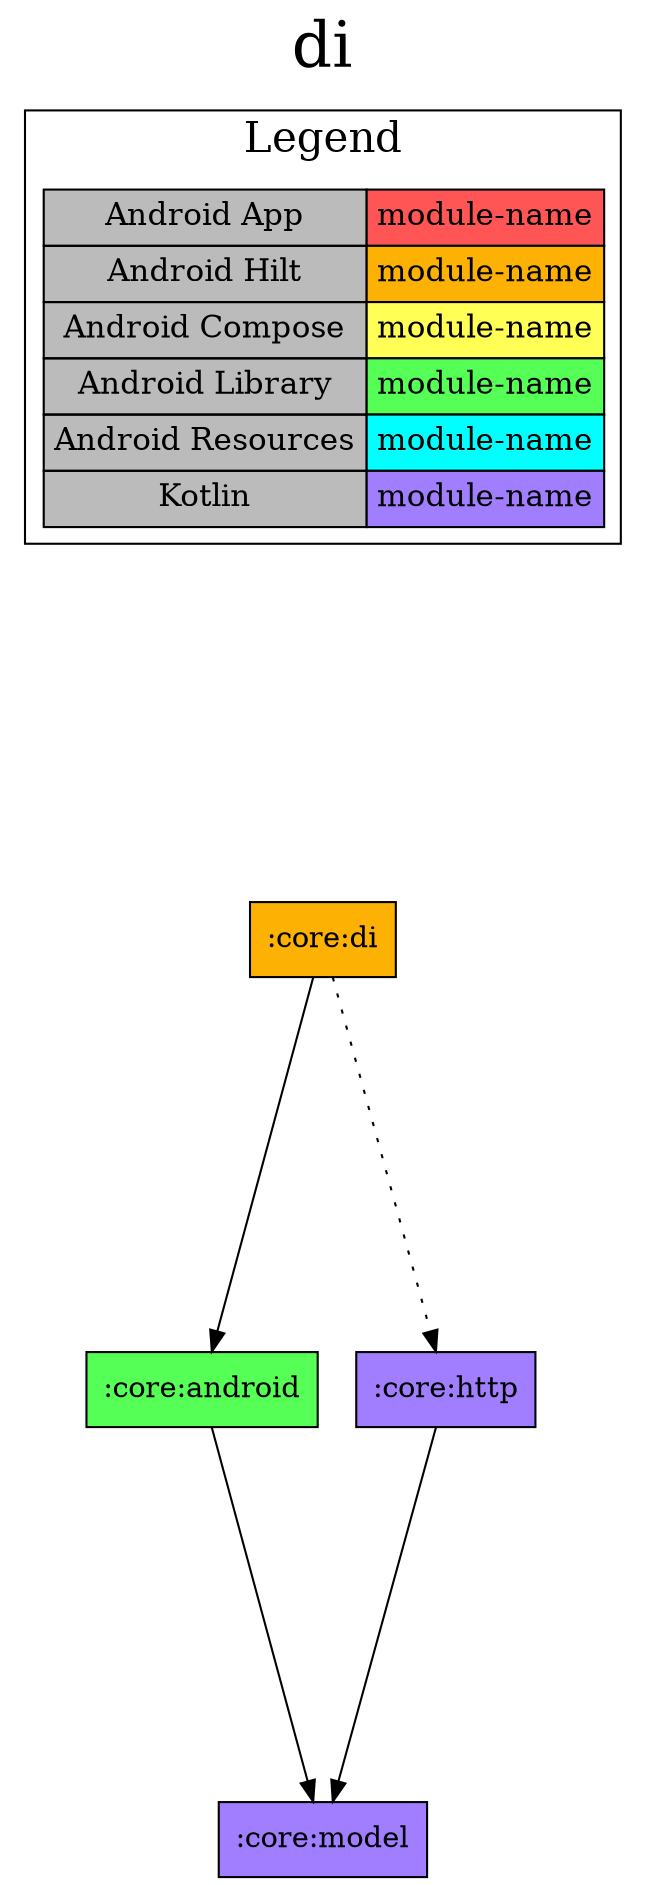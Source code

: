 digraph {
edge ["dir"="forward"]
graph ["dpi"="100","label"="di","labelloc"="t","fontsize"="30","ranksep"="2.5","rankdir"="TB"]
node ["style"="filled"]
":core:di" ["shape"="box","fillcolor"="#FCB103"]
":core:android" ["fillcolor"="#55FF55","shape"="box"]
":core:model" ["fillcolor"="#A17EFF","shape"="box"]
":core:http" ["fillcolor"="#A17EFF","shape"="box"]
{
edge ["dir"="none"]
graph ["rank"="same"]
":core:di"
}
":core:di" -> ":core:android"
":core:di" -> ":core:http" ["style"="dotted"]
":core:android" -> ":core:model"
":core:http" -> ":core:model"
subgraph "cluster_legend" {
edge ["dir"="none"]
graph ["label"="Legend","fontsize"="20"]
"Legend" ["style"="filled","fillcolor"="#bbbbbb","shape"="none","margin"="0","fontsize"="15","label"=<
<TABLE BORDER="0" CELLBORDER="1" CELLSPACING="0" CELLPADDING="4">
<TR><TD>Android App</TD><TD BGCOLOR="#FF5555">module-name</TD></TR>
<TR><TD>Android Hilt</TD><TD BGCOLOR="#FCB103">module-name</TD></TR>
<TR><TD>Android Compose</TD><TD BGCOLOR="#FFFF55">module-name</TD></TR>
<TR><TD>Android Library</TD><TD BGCOLOR="#55FF55">module-name</TD></TR>
<TR><TD>Android Resources</TD><TD BGCOLOR="#00FFFF">module-name</TD></TR>
<TR><TD>Kotlin</TD><TD BGCOLOR="#A17EFF">module-name</TD></TR>
</TABLE>
>]
} -> ":core:di" ["style"="invis"]
}